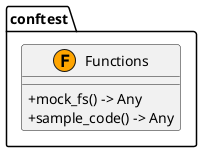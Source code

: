 @startuml
skinparam classAttributeIconSize 0

package "conftest" {
  class Functions <<(F,orange)>> {
    +mock_fs() -> Any
    +sample_code() -> Any
  }
}

' Relationships
@enduml